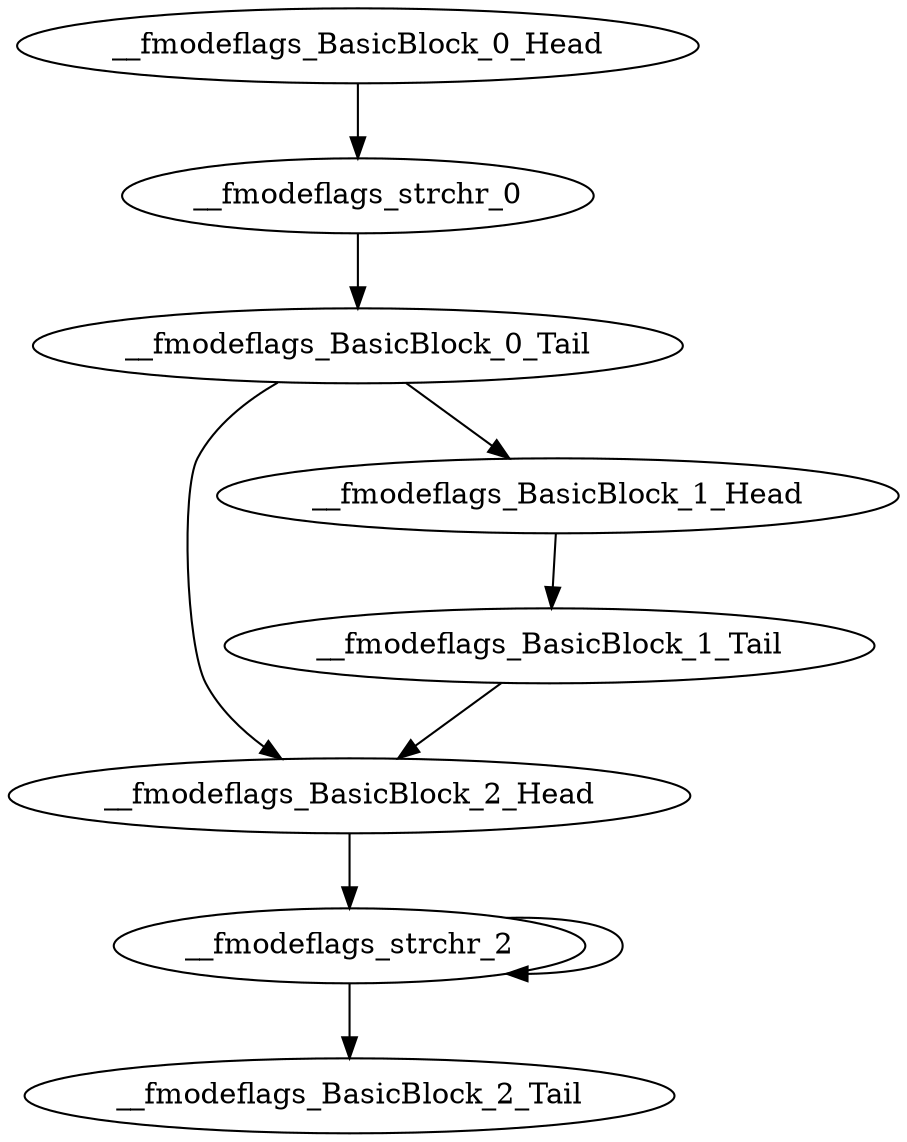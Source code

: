 digraph G {
    "__fmodeflags_BasicBlock_0_Head" -> "__fmodeflags_strchr_0"
    "__fmodeflags_BasicBlock_2_Head" -> "__fmodeflags_strchr_2"
    "__fmodeflags_strchr_0" -> "__fmodeflags_BasicBlock_0_Tail"
    "__fmodeflags_BasicBlock_1_Tail" -> "__fmodeflags_BasicBlock_2_Head"
    "__fmodeflags_BasicBlock_1_Head" -> "__fmodeflags_BasicBlock_1_Tail"
    "__fmodeflags_strchr_2" -> "__fmodeflags_BasicBlock_2_Tail"
    "__fmodeflags_strchr_2" -> "__fmodeflags_strchr_2"
    "__fmodeflags_BasicBlock_0_Tail" -> "__fmodeflags_BasicBlock_2_Head"
    "__fmodeflags_BasicBlock_0_Tail" -> "__fmodeflags_BasicBlock_1_Head"
}
